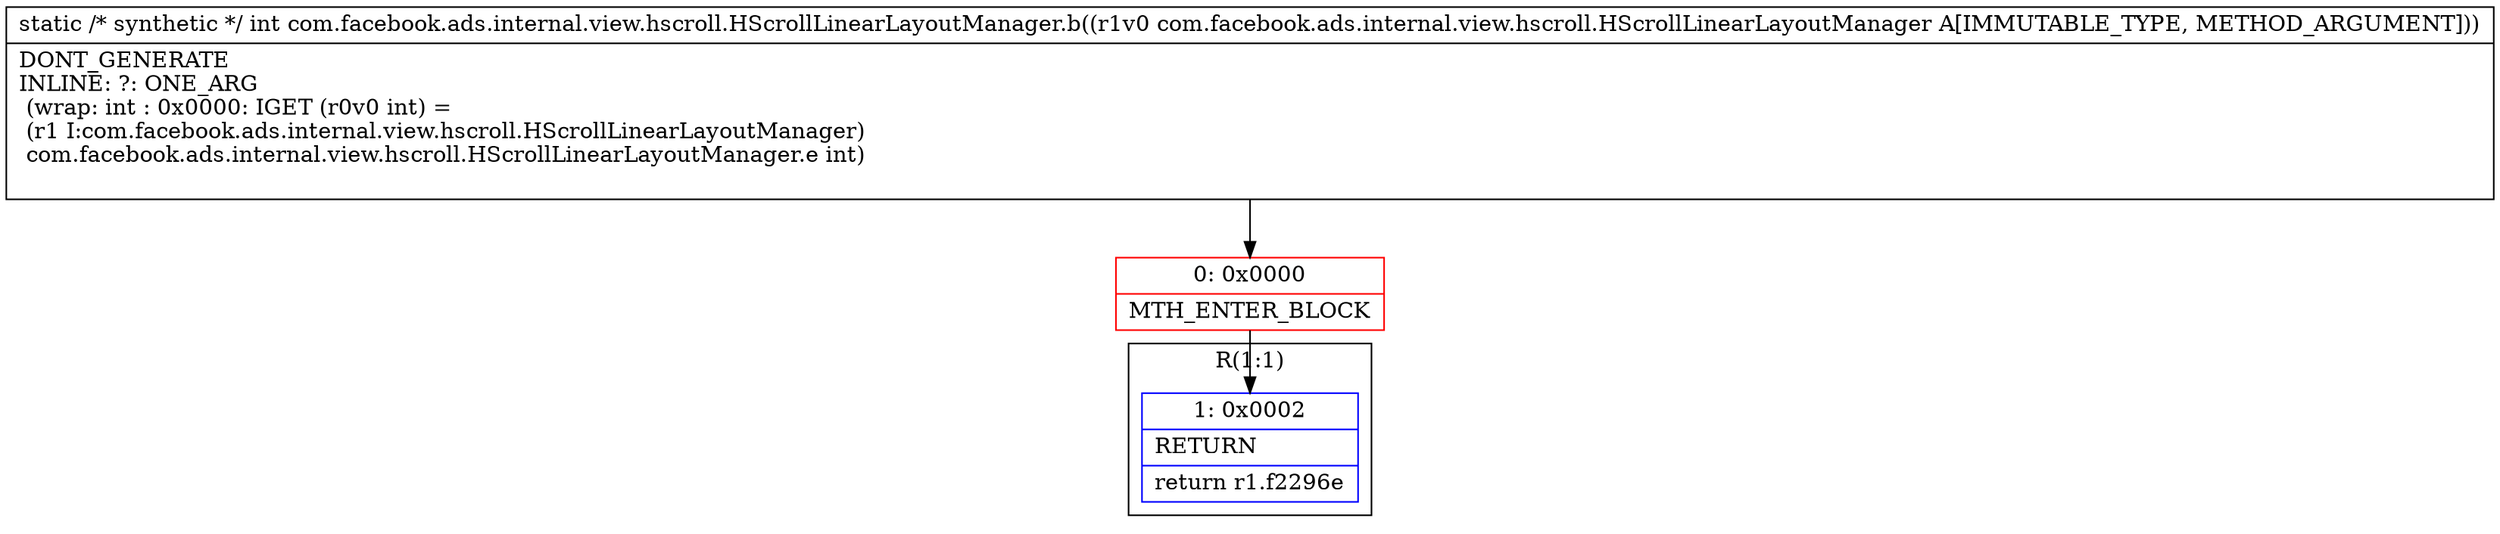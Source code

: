 digraph "CFG forcom.facebook.ads.internal.view.hscroll.HScrollLinearLayoutManager.b(Lcom\/facebook\/ads\/internal\/view\/hscroll\/HScrollLinearLayoutManager;)I" {
subgraph cluster_Region_311855098 {
label = "R(1:1)";
node [shape=record,color=blue];
Node_1 [shape=record,label="{1\:\ 0x0002|RETURN\l|return r1.f2296e\l}"];
}
Node_0 [shape=record,color=red,label="{0\:\ 0x0000|MTH_ENTER_BLOCK\l}"];
MethodNode[shape=record,label="{static \/* synthetic *\/ int com.facebook.ads.internal.view.hscroll.HScrollLinearLayoutManager.b((r1v0 com.facebook.ads.internal.view.hscroll.HScrollLinearLayoutManager A[IMMUTABLE_TYPE, METHOD_ARGUMENT]))  | DONT_GENERATE\lINLINE: ?: ONE_ARG  \l  (wrap: int : 0x0000: IGET  (r0v0 int) = \l  (r1 I:com.facebook.ads.internal.view.hscroll.HScrollLinearLayoutManager)\l com.facebook.ads.internal.view.hscroll.HScrollLinearLayoutManager.e int)\l\l}"];
MethodNode -> Node_0;
Node_0 -> Node_1;
}

